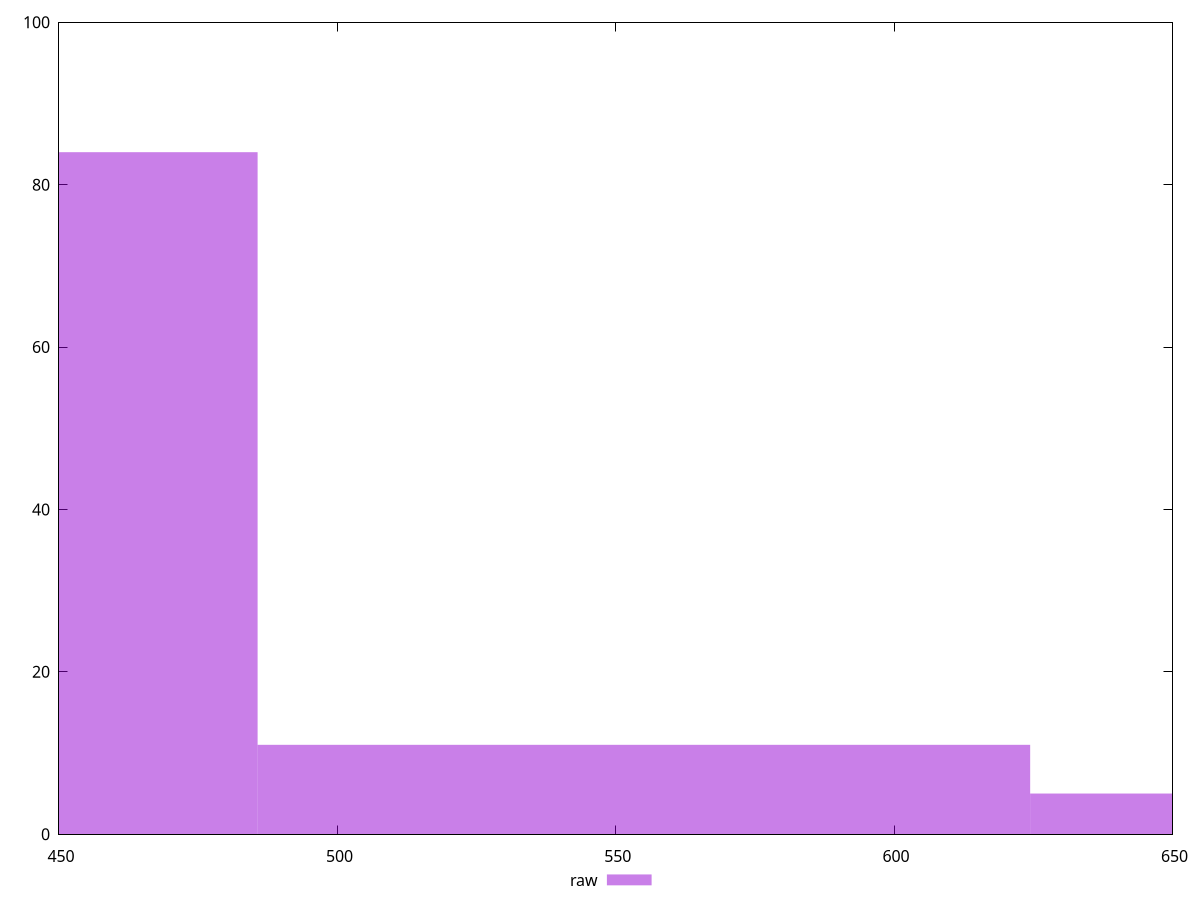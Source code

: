 reset

$raw <<EOF
555.0533779357047 11
416.2900334517785 84
693.8167224196309 5
EOF

set key outside below
set boxwidth 138.76334448392618
set xrange [450:650]
set yrange [0:100]
set trange [0:100]
set style fill transparent solid 0.5 noborder
set terminal svg size 640, 490 enhanced background rgb 'white'
set output "report_00018_2021-02-10T15-25-16.877Z/uses-webp-images/samples/pages+cached+noadtech/raw/histogram.svg"

plot $raw title "raw" with boxes

reset
